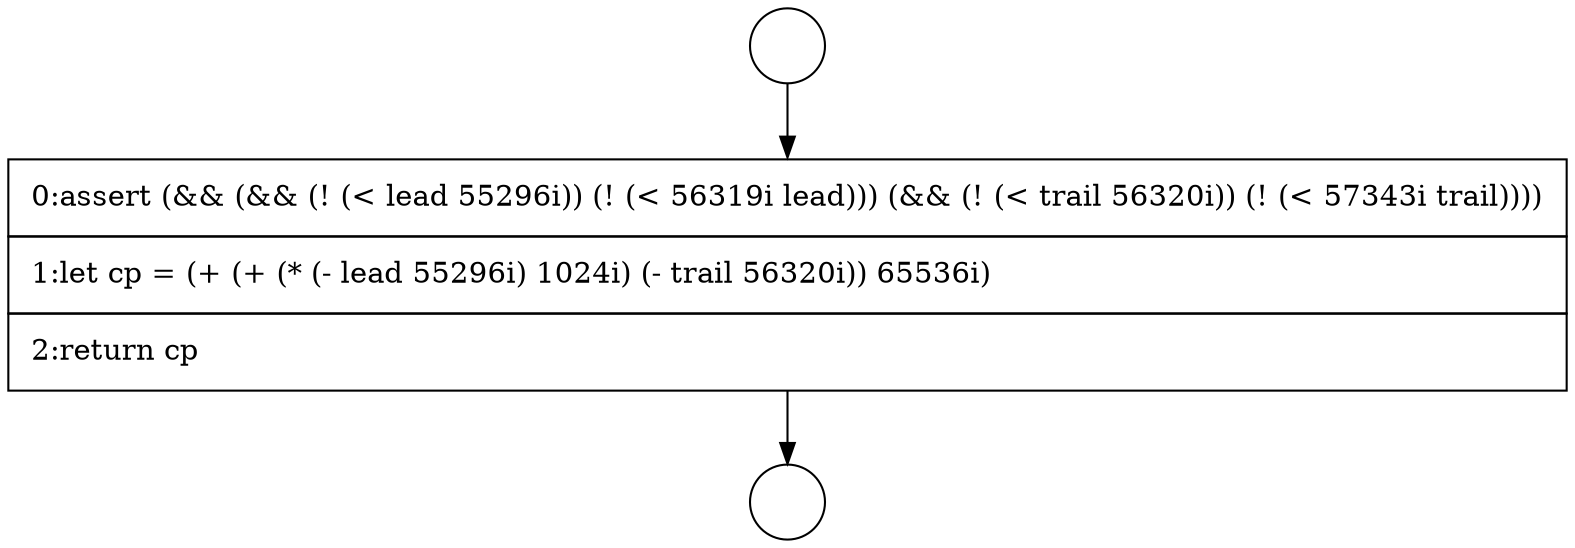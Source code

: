 digraph {
  node3032 [shape=circle label=" " color="black" fillcolor="white" style=filled]
  node3034 [shape=none, margin=0, label=<<font color="black">
    <table border="0" cellborder="1" cellspacing="0" cellpadding="10">
      <tr><td align="left">0:assert (&amp;&amp; (&amp;&amp; (! (&lt; lead 55296i)) (! (&lt; 56319i lead))) (&amp;&amp; (! (&lt; trail 56320i)) (! (&lt; 57343i trail))))</td></tr>
      <tr><td align="left">1:let cp = (+ (+ (* (- lead 55296i) 1024i) (- trail 56320i)) 65536i)</td></tr>
      <tr><td align="left">2:return cp</td></tr>
    </table>
  </font>> color="black" fillcolor="white" style=filled]
  node3033 [shape=circle label=" " color="black" fillcolor="white" style=filled]
  node3032 -> node3034 [ color="black"]
  node3034 -> node3033 [ color="black"]
}
